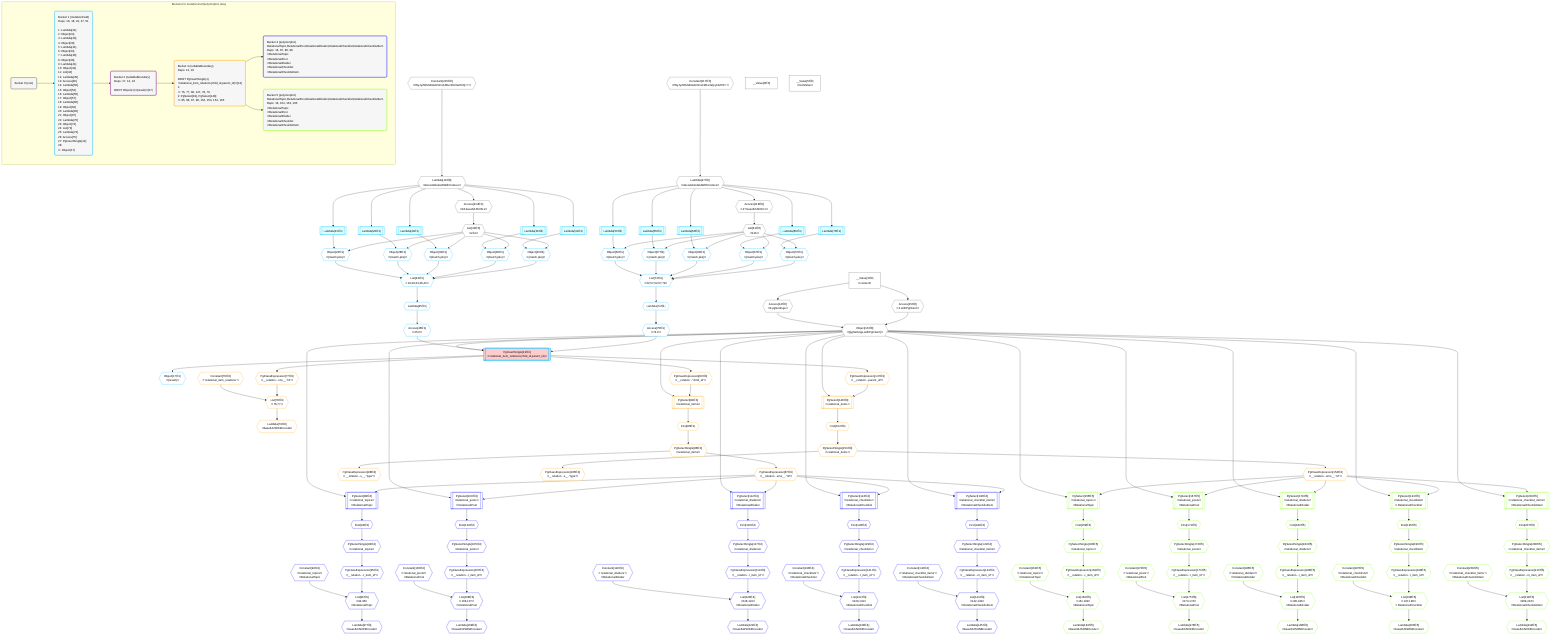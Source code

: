 %%{init: {'themeVariables': { 'fontSize': '12px'}}}%%
graph TD
    classDef path fill:#eee,stroke:#000,color:#000
    classDef plan fill:#fff,stroke-width:1px,color:#000
    classDef itemplan fill:#fff,stroke-width:2px,color:#000
    classDef unbatchedplan fill:#dff,stroke-width:1px,color:#000
    classDef sideeffectplan fill:#fcc,stroke-width:2px,color:#000
    classDef bucket fill:#f6f6f6,color:#000,stroke-width:2px,text-align:left


    %% plan dependencies
    Object16{{"Object[16∈0]<br />ᐸ{pgSettings,withPgClient}ᐳ"}}:::plan
    Access14{{"Access[14∈0]<br />ᐸ3.pgSettingsᐳ"}}:::plan
    Access15{{"Access[15∈0]<br />ᐸ3.withPgClientᐳ"}}:::plan
    Access14 & Access15 --> Object16
    __Value3["__Value[3∈0]<br />ᐸcontextᐳ"]:::plan
    __Value3 --> Access14
    __Value3 --> Access15
    Lambda18{{"Lambda[18∈0]<br />ᐸdecodeNodeIdWithCodecsᐳ"}}:::plan
    Constant215{{"Constant[215∈0]<br />ᐸ'WyJyZWxhdGlvbmFsX3Bvc3RzIiw0XQ=='ᐳ"}}:::plan
    Constant215 --> Lambda18
    Access214{{"Access[214∈0]<br />ᐸ18.base64JSON.1ᐳ"}}:::plan
    Lambda18 --> Access214
    List22{{"List[22∈0]<br />ᐸ214ᐳ"}}:::plan
    Access214 --> List22
    Lambda47{{"Lambda[47∈0]<br />ᐸdecodeNodeIdWithCodecsᐳ"}}:::plan
    Constant217{{"Constant[217∈0]<br />ᐸ'WyJyZWxhdGlvbmFsX3RvcGljcyIsMV0='ᐳ"}}:::plan
    Constant217 --> Lambda47
    Access216{{"Access[216∈0]<br />ᐸ47.base64JSON.1ᐳ"}}:::plan
    Lambda47 --> Access216
    List51{{"List[51∈0]<br />ᐸ216ᐳ"}}:::plan
    Access216 --> List51
    __Value0["__Value[0∈0]"]:::plan
    __Value5["__Value[5∈0]<br />ᐸrootValueᐳ"]:::plan
    List44{{"List[44∈1]<br />ᐸ23,28,33,38,43ᐳ"}}:::plan
    Object23{{"Object[23∈1]<br />ᐸ{match,pks}ᐳ"}}:::plan
    Object28{{"Object[28∈1]<br />ᐸ{match,pks}ᐳ"}}:::plan
    Object33{{"Object[33∈1]<br />ᐸ{match,pks}ᐳ"}}:::plan
    Object38{{"Object[38∈1]<br />ᐸ{match,pks}ᐳ"}}:::plan
    Object43{{"Object[43∈1]<br />ᐸ{match,pks}ᐳ"}}:::plan
    Object23 & Object28 & Object33 & Object38 & Object43 --> List44
    List73{{"List[73∈1]<br />ᐸ52,57,62,67,72ᐳ"}}:::plan
    Object52{{"Object[52∈1]<br />ᐸ{match,pks}ᐳ"}}:::plan
    Object57{{"Object[57∈1]<br />ᐸ{match,pks}ᐳ"}}:::plan
    Object62{{"Object[62∈1]<br />ᐸ{match,pks}ᐳ"}}:::plan
    Object67{{"Object[67∈1]<br />ᐸ{match,pks}ᐳ"}}:::plan
    Object72{{"Object[72∈1]<br />ᐸ{match,pks}ᐳ"}}:::plan
    Object52 & Object57 & Object62 & Object67 & Object72 --> List73
    PgInsertSingle13[["PgInsertSingle[13∈1]<br />ᐸrelational_item_relations(child_id,parent_id)ᐳ"]]:::sideeffectplan
    Access46{{"Access[46∈1]<br />ᐸ45.0ᐳ"}}:::plan
    Access75{{"Access[75∈1]<br />ᐸ74.0ᐳ"}}:::plan
    Object16 & Access46 & Access75 --> PgInsertSingle13
    Lambda21[["Lambda[21∈1]"]]:::unbatchedplan
    Lambda21 & List22 --> Object23
    Lambda26[["Lambda[26∈1]"]]:::unbatchedplan
    Lambda26 & List22 --> Object28
    Lambda31[["Lambda[31∈1]"]]:::unbatchedplan
    Lambda31 & List22 --> Object33
    Lambda36[["Lambda[36∈1]"]]:::unbatchedplan
    Lambda36 & List22 --> Object38
    Lambda41[["Lambda[41∈1]"]]:::unbatchedplan
    Lambda41 & List22 --> Object43
    Lambda50[["Lambda[50∈1]"]]:::unbatchedplan
    Lambda50 & List51 --> Object52
    Lambda55[["Lambda[55∈1]"]]:::unbatchedplan
    Lambda55 & List51 --> Object57
    Lambda60[["Lambda[60∈1]"]]:::unbatchedplan
    Lambda60 & List51 --> Object62
    Lambda65[["Lambda[65∈1]"]]:::unbatchedplan
    Lambda65 & List51 --> Object67
    Lambda70[["Lambda[70∈1]"]]:::unbatchedplan
    Lambda70 & List51 --> Object72
    Lambda18 --> Lambda21
    Lambda18 --> Lambda26
    Lambda18 --> Lambda31
    Lambda18 --> Lambda36
    Lambda18 --> Lambda41
    Lambda45{{"Lambda[45∈1]"}}:::plan
    List44 --> Lambda45
    Lambda45 --> Access46
    Lambda47 --> Lambda50
    Lambda47 --> Lambda55
    Lambda47 --> Lambda60
    Lambda47 --> Lambda65
    Lambda47 --> Lambda70
    Lambda74{{"Lambda[74∈1]"}}:::plan
    List73 --> Lambda74
    Lambda74 --> Access75
    Object17{{"Object[17∈1]<br />ᐸ{result}ᐳ"}}:::plan
    PgInsertSingle13 --> Object17
    List78{{"List[78∈3]<br />ᐸ76,77ᐳ"}}:::plan
    Constant76{{"Constant[76∈3]<br />ᐸ'relational_item_relations'ᐳ"}}:::plan
    PgClassExpression77{{"PgClassExpression[77∈3]<br />ᐸ__relation...ons__.”id”ᐳ"}}:::plan
    Constant76 & PgClassExpression77 --> List78
    PgSelect81[["PgSelect[81∈3]<br />ᐸrelational_itemsᐳ"]]:::plan
    PgClassExpression80{{"PgClassExpression[80∈3]<br />ᐸ__relation...”child_id”ᐳ"}}:::plan
    Object16 & PgClassExpression80 --> PgSelect81
    PgSelect148[["PgSelect[148∈3]<br />ᐸrelational_itemsᐳ"]]:::plan
    PgClassExpression147{{"PgClassExpression[147∈3]<br />ᐸ__relation...parent_id”ᐳ"}}:::plan
    Object16 & PgClassExpression147 --> PgSelect148
    PgInsertSingle13 --> PgClassExpression77
    Lambda79{{"Lambda[79∈3]<br />ᐸbase64JSONEncodeᐳ"}}:::plan
    List78 --> Lambda79
    PgInsertSingle13 --> PgClassExpression80
    First85{{"First[85∈3]"}}:::plan
    PgSelect81 --> First85
    PgSelectSingle86{{"PgSelectSingle[86∈3]<br />ᐸrelational_itemsᐳ"}}:::plan
    First85 --> PgSelectSingle86
    PgClassExpression87{{"PgClassExpression[87∈3]<br />ᐸ__relation...ems__.”id”ᐳ"}}:::plan
    PgSelectSingle86 --> PgClassExpression87
    PgClassExpression98{{"PgClassExpression[98∈3]<br />ᐸ__relation...s__.”type”ᐳ"}}:::plan
    PgSelectSingle86 --> PgClassExpression98
    PgInsertSingle13 --> PgClassExpression147
    First152{{"First[152∈3]"}}:::plan
    PgSelect148 --> First152
    PgSelectSingle153{{"PgSelectSingle[153∈3]<br />ᐸrelational_itemsᐳ"}}:::plan
    First152 --> PgSelectSingle153
    PgClassExpression154{{"PgClassExpression[154∈3]<br />ᐸ__relation...ems__.”id”ᐳ"}}:::plan
    PgSelectSingle153 --> PgClassExpression154
    PgClassExpression165{{"PgClassExpression[165∈3]<br />ᐸ__relation...s__.”type”ᐳ"}}:::plan
    PgSelectSingle153 --> PgClassExpression165
    PgSelect155[["PgSelect[155∈5]<br />ᐸrelational_topicsᐳ<br />ᐳRelationalTopic"]]:::plan
    Object16 & PgClassExpression154 --> PgSelect155
    List163{{"List[163∈5]<br />ᐸ161,162ᐳ<br />ᐳRelationalTopic"}}:::plan
    Constant161{{"Constant[161∈5]<br />ᐸ'relational_topics'ᐳ<br />ᐳRelationalTopic"}}:::plan
    PgClassExpression162{{"PgClassExpression[162∈5]<br />ᐸ__relation...c_item_id”ᐳ"}}:::plan
    Constant161 & PgClassExpression162 --> List163
    PgSelect167[["PgSelect[167∈5]<br />ᐸrelational_postsᐳ<br />ᐳRelationalPost"]]:::plan
    Object16 & PgClassExpression154 --> PgSelect167
    List175{{"List[175∈5]<br />ᐸ173,174ᐳ<br />ᐳRelationalPost"}}:::plan
    Constant173{{"Constant[173∈5]<br />ᐸ'relational_posts'ᐳ<br />ᐳRelationalPost"}}:::plan
    PgClassExpression174{{"PgClassExpression[174∈5]<br />ᐸ__relation...t_item_id”ᐳ"}}:::plan
    Constant173 & PgClassExpression174 --> List175
    PgSelect179[["PgSelect[179∈5]<br />ᐸrelational_dividersᐳ<br />ᐳRelationalDivider"]]:::plan
    Object16 & PgClassExpression154 --> PgSelect179
    List187{{"List[187∈5]<br />ᐸ185,186ᐳ<br />ᐳRelationalDivider"}}:::plan
    Constant185{{"Constant[185∈5]<br />ᐸ'relational_dividers'ᐳ<br />ᐳRelationalDivider"}}:::plan
    PgClassExpression186{{"PgClassExpression[186∈5]<br />ᐸ__relation...r_item_id”ᐳ"}}:::plan
    Constant185 & PgClassExpression186 --> List187
    PgSelect191[["PgSelect[191∈5]<br />ᐸrelational_checklistsᐳ<br />ᐳRelationalChecklist"]]:::plan
    Object16 & PgClassExpression154 --> PgSelect191
    List199{{"List[199∈5]<br />ᐸ197,198ᐳ<br />ᐳRelationalChecklist"}}:::plan
    Constant197{{"Constant[197∈5]<br />ᐸ'relational_checklists'ᐳ<br />ᐳRelationalChecklist"}}:::plan
    PgClassExpression198{{"PgClassExpression[198∈5]<br />ᐸ__relation...t_item_id”ᐳ"}}:::plan
    Constant197 & PgClassExpression198 --> List199
    PgSelect203[["PgSelect[203∈5]<br />ᐸrelational_checklist_itemsᐳ<br />ᐳRelationalChecklistItem"]]:::plan
    Object16 & PgClassExpression154 --> PgSelect203
    List211{{"List[211∈5]<br />ᐸ209,210ᐳ<br />ᐳRelationalChecklistItem"}}:::plan
    Constant209{{"Constant[209∈5]<br />ᐸ'relational_checklist_items'ᐳ<br />ᐳRelationalChecklistItem"}}:::plan
    PgClassExpression210{{"PgClassExpression[210∈5]<br />ᐸ__relation...m_item_id”ᐳ"}}:::plan
    Constant209 & PgClassExpression210 --> List211
    First159{{"First[159∈5]"}}:::plan
    PgSelect155 --> First159
    PgSelectSingle160{{"PgSelectSingle[160∈5]<br />ᐸrelational_topicsᐳ"}}:::plan
    First159 --> PgSelectSingle160
    PgSelectSingle160 --> PgClassExpression162
    Lambda164{{"Lambda[164∈5]<br />ᐸbase64JSONEncodeᐳ"}}:::plan
    List163 --> Lambda164
    First171{{"First[171∈5]"}}:::plan
    PgSelect167 --> First171
    PgSelectSingle172{{"PgSelectSingle[172∈5]<br />ᐸrelational_postsᐳ"}}:::plan
    First171 --> PgSelectSingle172
    PgSelectSingle172 --> PgClassExpression174
    Lambda176{{"Lambda[176∈5]<br />ᐸbase64JSONEncodeᐳ"}}:::plan
    List175 --> Lambda176
    First183{{"First[183∈5]"}}:::plan
    PgSelect179 --> First183
    PgSelectSingle184{{"PgSelectSingle[184∈5]<br />ᐸrelational_dividersᐳ"}}:::plan
    First183 --> PgSelectSingle184
    PgSelectSingle184 --> PgClassExpression186
    Lambda188{{"Lambda[188∈5]<br />ᐸbase64JSONEncodeᐳ"}}:::plan
    List187 --> Lambda188
    First195{{"First[195∈5]"}}:::plan
    PgSelect191 --> First195
    PgSelectSingle196{{"PgSelectSingle[196∈5]<br />ᐸrelational_checklistsᐳ"}}:::plan
    First195 --> PgSelectSingle196
    PgSelectSingle196 --> PgClassExpression198
    Lambda200{{"Lambda[200∈5]<br />ᐸbase64JSONEncodeᐳ"}}:::plan
    List199 --> Lambda200
    First207{{"First[207∈5]"}}:::plan
    PgSelect203 --> First207
    PgSelectSingle208{{"PgSelectSingle[208∈5]<br />ᐸrelational_checklist_itemsᐳ"}}:::plan
    First207 --> PgSelectSingle208
    PgSelectSingle208 --> PgClassExpression210
    Lambda212{{"Lambda[212∈5]<br />ᐸbase64JSONEncodeᐳ"}}:::plan
    List211 --> Lambda212
    PgSelect88[["PgSelect[88∈4]<br />ᐸrelational_topicsᐳ<br />ᐳRelationalTopic"]]:::plan
    Object16 & PgClassExpression87 --> PgSelect88
    List96{{"List[96∈4]<br />ᐸ94,95ᐳ<br />ᐳRelationalTopic"}}:::plan
    Constant94{{"Constant[94∈4]<br />ᐸ'relational_topics'ᐳ<br />ᐳRelationalTopic"}}:::plan
    PgClassExpression95{{"PgClassExpression[95∈4]<br />ᐸ__relation...c_item_id”ᐳ"}}:::plan
    Constant94 & PgClassExpression95 --> List96
    PgSelect100[["PgSelect[100∈4]<br />ᐸrelational_postsᐳ<br />ᐳRelationalPost"]]:::plan
    Object16 & PgClassExpression87 --> PgSelect100
    List108{{"List[108∈4]<br />ᐸ106,107ᐳ<br />ᐳRelationalPost"}}:::plan
    Constant106{{"Constant[106∈4]<br />ᐸ'relational_posts'ᐳ<br />ᐳRelationalPost"}}:::plan
    PgClassExpression107{{"PgClassExpression[107∈4]<br />ᐸ__relation...t_item_id”ᐳ"}}:::plan
    Constant106 & PgClassExpression107 --> List108
    PgSelect112[["PgSelect[112∈4]<br />ᐸrelational_dividersᐳ<br />ᐳRelationalDivider"]]:::plan
    Object16 & PgClassExpression87 --> PgSelect112
    List120{{"List[120∈4]<br />ᐸ118,119ᐳ<br />ᐳRelationalDivider"}}:::plan
    Constant118{{"Constant[118∈4]<br />ᐸ'relational_dividers'ᐳ<br />ᐳRelationalDivider"}}:::plan
    PgClassExpression119{{"PgClassExpression[119∈4]<br />ᐸ__relation...r_item_id”ᐳ"}}:::plan
    Constant118 & PgClassExpression119 --> List120
    PgSelect124[["PgSelect[124∈4]<br />ᐸrelational_checklistsᐳ<br />ᐳRelationalChecklist"]]:::plan
    Object16 & PgClassExpression87 --> PgSelect124
    List132{{"List[132∈4]<br />ᐸ130,131ᐳ<br />ᐳRelationalChecklist"}}:::plan
    Constant130{{"Constant[130∈4]<br />ᐸ'relational_checklists'ᐳ<br />ᐳRelationalChecklist"}}:::plan
    PgClassExpression131{{"PgClassExpression[131∈4]<br />ᐸ__relation...t_item_id”ᐳ"}}:::plan
    Constant130 & PgClassExpression131 --> List132
    PgSelect136[["PgSelect[136∈4]<br />ᐸrelational_checklist_itemsᐳ<br />ᐳRelationalChecklistItem"]]:::plan
    Object16 & PgClassExpression87 --> PgSelect136
    List144{{"List[144∈4]<br />ᐸ142,143ᐳ<br />ᐳRelationalChecklistItem"}}:::plan
    Constant142{{"Constant[142∈4]<br />ᐸ'relational_checklist_items'ᐳ<br />ᐳRelationalChecklistItem"}}:::plan
    PgClassExpression143{{"PgClassExpression[143∈4]<br />ᐸ__relation...m_item_id”ᐳ"}}:::plan
    Constant142 & PgClassExpression143 --> List144
    First92{{"First[92∈4]"}}:::plan
    PgSelect88 --> First92
    PgSelectSingle93{{"PgSelectSingle[93∈4]<br />ᐸrelational_topicsᐳ"}}:::plan
    First92 --> PgSelectSingle93
    PgSelectSingle93 --> PgClassExpression95
    Lambda97{{"Lambda[97∈4]<br />ᐸbase64JSONEncodeᐳ"}}:::plan
    List96 --> Lambda97
    First104{{"First[104∈4]"}}:::plan
    PgSelect100 --> First104
    PgSelectSingle105{{"PgSelectSingle[105∈4]<br />ᐸrelational_postsᐳ"}}:::plan
    First104 --> PgSelectSingle105
    PgSelectSingle105 --> PgClassExpression107
    Lambda109{{"Lambda[109∈4]<br />ᐸbase64JSONEncodeᐳ"}}:::plan
    List108 --> Lambda109
    First116{{"First[116∈4]"}}:::plan
    PgSelect112 --> First116
    PgSelectSingle117{{"PgSelectSingle[117∈4]<br />ᐸrelational_dividersᐳ"}}:::plan
    First116 --> PgSelectSingle117
    PgSelectSingle117 --> PgClassExpression119
    Lambda121{{"Lambda[121∈4]<br />ᐸbase64JSONEncodeᐳ"}}:::plan
    List120 --> Lambda121
    First128{{"First[128∈4]"}}:::plan
    PgSelect124 --> First128
    PgSelectSingle129{{"PgSelectSingle[129∈4]<br />ᐸrelational_checklistsᐳ"}}:::plan
    First128 --> PgSelectSingle129
    PgSelectSingle129 --> PgClassExpression131
    Lambda133{{"Lambda[133∈4]<br />ᐸbase64JSONEncodeᐳ"}}:::plan
    List132 --> Lambda133
    First140{{"First[140∈4]"}}:::plan
    PgSelect136 --> First140
    PgSelectSingle141{{"PgSelectSingle[141∈4]<br />ᐸrelational_checklist_itemsᐳ"}}:::plan
    First140 --> PgSelectSingle141
    PgSelectSingle141 --> PgClassExpression143
    Lambda145{{"Lambda[145∈4]<br />ᐸbase64JSONEncodeᐳ"}}:::plan
    List144 --> Lambda145

    %% define steps

    subgraph "Buckets for mutations/v4/polymorphic.relay"
    Bucket0("Bucket 0 (root)"):::bucket
    classDef bucket0 stroke:#696969
    class Bucket0,__Value0,__Value3,__Value5,Access14,Access15,Object16,Lambda18,List22,Lambda47,List51,Access214,Constant215,Access216,Constant217 bucket0
    Bucket1("Bucket 1 (mutationField)<br />Deps: 16, 18, 22, 47, 51<br /><br />1: Lambda[21]<br />2: Object[23]<br />3: Lambda[26]<br />4: Object[28]<br />5: Lambda[31]<br />6: Object[33]<br />7: Lambda[36]<br />8: Object[38]<br />9: Lambda[41]<br />10: Object[43]<br />11: List[44]<br />12: Lambda[45]<br />13: Access[46]<br />14: Lambda[50]<br />15: Object[52]<br />16: Lambda[55]<br />17: Object[57]<br />18: Lambda[60]<br />19: Object[62]<br />20: Lambda[65]<br />21: Object[67]<br />22: Lambda[70]<br />23: Object[72]<br />24: List[73]<br />25: Lambda[74]<br />26: Access[75]<br />27: PgInsertSingle[13]<br />28: <br />ᐳ: Object[17]"):::bucket
    classDef bucket1 stroke:#00bfff
    class Bucket1,PgInsertSingle13,Object17,Lambda21,Object23,Lambda26,Object28,Lambda31,Object33,Lambda36,Object38,Lambda41,Object43,List44,Lambda45,Access46,Lambda50,Object52,Lambda55,Object57,Lambda60,Object62,Lambda65,Object67,Lambda70,Object72,List73,Lambda74,Access75 bucket1
    Bucket2("Bucket 2 (nullableBoundary)<br />Deps: 17, 13, 16<br /><br />ROOT Object{1}ᐸ{result}ᐳ[17]"):::bucket
    classDef bucket2 stroke:#7f007f
    class Bucket2 bucket2
    Bucket3("Bucket 3 (nullableBoundary)<br />Deps: 13, 16<br /><br />ROOT PgInsertSingle{1}ᐸrelational_item_relations(child_id,parent_id)ᐳ[13]<br />1: <br />ᐳ: 76, 77, 80, 147, 78, 79<br />2: PgSelect[81], PgSelect[148]<br />ᐳ: 85, 86, 87, 98, 152, 153, 154, 165"):::bucket
    classDef bucket3 stroke:#ffa500
    class Bucket3,Constant76,PgClassExpression77,List78,Lambda79,PgClassExpression80,PgSelect81,First85,PgSelectSingle86,PgClassExpression87,PgClassExpression98,PgClassExpression147,PgSelect148,First152,PgSelectSingle153,PgClassExpression154,PgClassExpression165 bucket3
    Bucket4("Bucket 4 (polymorphic)<br />RelationalTopic,RelationalPost,RelationalDivider,RelationalChecklist,RelationalChecklistItem<br />Deps: 16, 87, 86, 98<br />ᐳRelationalTopic<br />ᐳRelationalPost<br />ᐳRelationalDivider<br />ᐳRelationalChecklist<br />ᐳRelationalChecklistItem"):::bucket
    classDef bucket4 stroke:#0000ff
    class Bucket4,PgSelect88,First92,PgSelectSingle93,Constant94,PgClassExpression95,List96,Lambda97,PgSelect100,First104,PgSelectSingle105,Constant106,PgClassExpression107,List108,Lambda109,PgSelect112,First116,PgSelectSingle117,Constant118,PgClassExpression119,List120,Lambda121,PgSelect124,First128,PgSelectSingle129,Constant130,PgClassExpression131,List132,Lambda133,PgSelect136,First140,PgSelectSingle141,Constant142,PgClassExpression143,List144,Lambda145 bucket4
    Bucket5("Bucket 5 (polymorphic)<br />RelationalTopic,RelationalPost,RelationalDivider,RelationalChecklist,RelationalChecklistItem<br />Deps: 16, 154, 153, 165<br />ᐳRelationalTopic<br />ᐳRelationalPost<br />ᐳRelationalDivider<br />ᐳRelationalChecklist<br />ᐳRelationalChecklistItem"):::bucket
    classDef bucket5 stroke:#7fff00
    class Bucket5,PgSelect155,First159,PgSelectSingle160,Constant161,PgClassExpression162,List163,Lambda164,PgSelect167,First171,PgSelectSingle172,Constant173,PgClassExpression174,List175,Lambda176,PgSelect179,First183,PgSelectSingle184,Constant185,PgClassExpression186,List187,Lambda188,PgSelect191,First195,PgSelectSingle196,Constant197,PgClassExpression198,List199,Lambda200,PgSelect203,First207,PgSelectSingle208,Constant209,PgClassExpression210,List211,Lambda212 bucket5
    Bucket0 --> Bucket1
    Bucket1 --> Bucket2
    Bucket2 --> Bucket3
    Bucket3 --> Bucket4 & Bucket5
    end